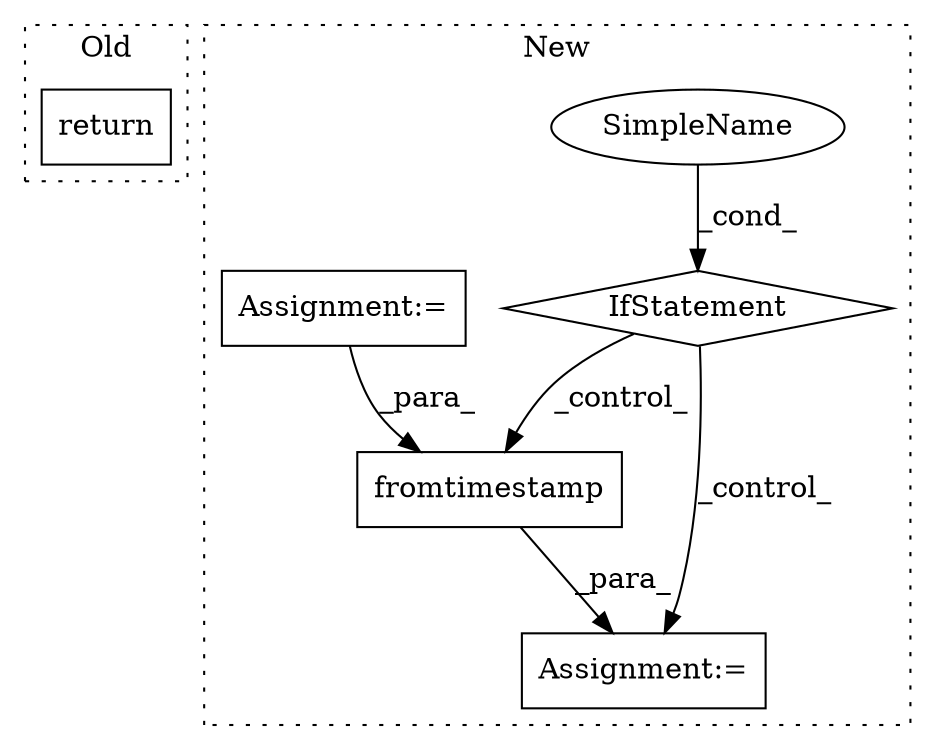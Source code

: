 digraph G {
subgraph cluster0 {
1 [label="return" a="41" s="2588" l="7" shape="box"];
label = "Old";
style="dotted";
}
subgraph cluster1 {
2 [label="fromtimestamp" a="32" s="2819,2860" l="14,1" shape="box"];
3 [label="SimpleName" a="42" s="" l="" shape="ellipse"];
4 [label="IfStatement" a="25" s="2735,2783" l="4,2" shape="diamond"];
5 [label="Assignment:=" a="7" s="2800" l="1" shape="box"];
6 [label="Assignment:=" a="7" s="2686" l="1" shape="box"];
label = "New";
style="dotted";
}
2 -> 5 [label="_para_"];
3 -> 4 [label="_cond_"];
4 -> 2 [label="_control_"];
4 -> 5 [label="_control_"];
6 -> 2 [label="_para_"];
}